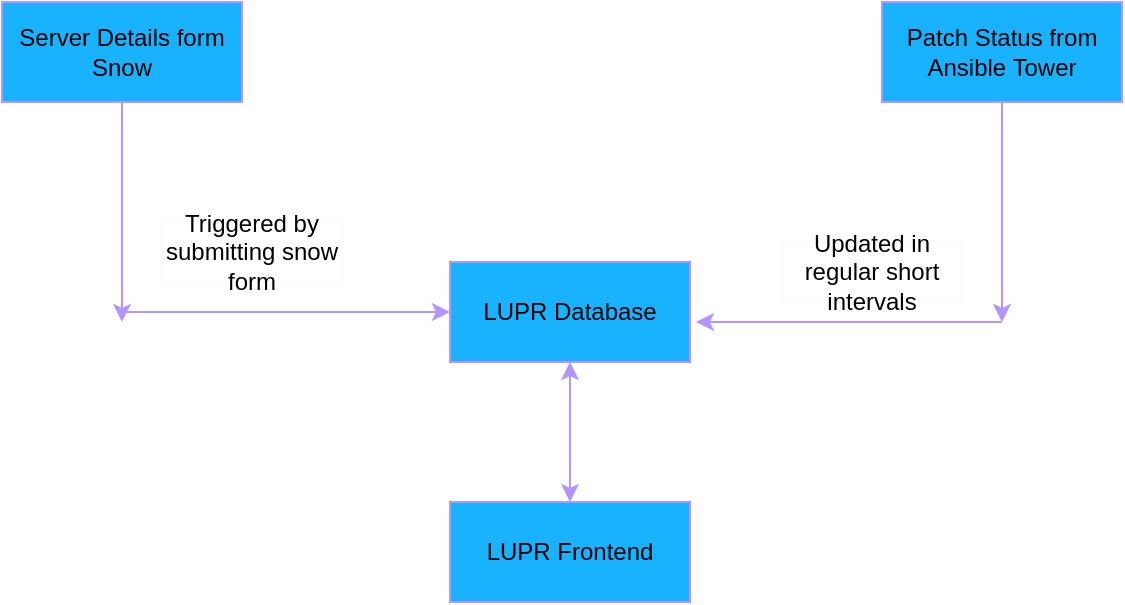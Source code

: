 <mxfile version="14.8.1" type="github">
  <diagram id="C5RBs43oDa-KdzZeNtuy" name="Page-1">
    <mxGraphModel dx="770" dy="870" grid="1" gridSize="10" guides="1" tooltips="1" connect="1" arrows="1" fold="1" page="1" pageScale="1" pageWidth="827" pageHeight="1169" math="0" shadow="0">
      <root>
        <mxCell id="WIyWlLk6GJQsqaUBKTNV-0" />
        <mxCell id="WIyWlLk6GJQsqaUBKTNV-1" parent="WIyWlLk6GJQsqaUBKTNV-0" />
        <mxCell id="Xij6A-OaMhQKtAUuacJF-8" style="edgeStyle=orthogonalEdgeStyle;rounded=0;orthogonalLoop=1;jettySize=auto;html=1;strokeColor=#B494FF;fillColor=#8B33FF;" edge="1" parent="WIyWlLk6GJQsqaUBKTNV-1" source="Xij6A-OaMhQKtAUuacJF-0">
          <mxGeometry relative="1" as="geometry">
            <mxPoint x="130" y="710" as="targetPoint" />
          </mxGeometry>
        </mxCell>
        <mxCell id="Xij6A-OaMhQKtAUuacJF-0" value="Server Details form Snow" style="rounded=0;whiteSpace=wrap;html=1;strokeColor=#B494FF;fillColor=#19B2FF;" vertex="1" parent="WIyWlLk6GJQsqaUBKTNV-1">
          <mxGeometry x="70" y="550" width="120" height="50" as="geometry" />
        </mxCell>
        <mxCell id="Xij6A-OaMhQKtAUuacJF-3" value="LUPR Database" style="rounded=0;whiteSpace=wrap;html=1;strokeColor=#B494FF;fillColor=#19B2FF;" vertex="1" parent="WIyWlLk6GJQsqaUBKTNV-1">
          <mxGeometry x="294" y="680" width="120" height="50" as="geometry" />
        </mxCell>
        <mxCell id="Xij6A-OaMhQKtAUuacJF-11" style="edgeStyle=orthogonalEdgeStyle;rounded=0;orthogonalLoop=1;jettySize=auto;html=1;strokeColor=#B494FF;fillColor=#19B2FF;" edge="1" parent="WIyWlLk6GJQsqaUBKTNV-1" source="Xij6A-OaMhQKtAUuacJF-4">
          <mxGeometry relative="1" as="geometry">
            <mxPoint x="570" y="710" as="targetPoint" />
          </mxGeometry>
        </mxCell>
        <mxCell id="Xij6A-OaMhQKtAUuacJF-4" value="Patch Status from Ansible Tower" style="rounded=0;whiteSpace=wrap;html=1;strokeColor=#B494FF;fillColor=#19B2FF;" vertex="1" parent="WIyWlLk6GJQsqaUBKTNV-1">
          <mxGeometry x="510" y="550" width="120" height="50" as="geometry" />
        </mxCell>
        <mxCell id="Xij6A-OaMhQKtAUuacJF-5" value="LUPR Frontend" style="rounded=0;whiteSpace=wrap;html=1;strokeColor=#B494FF;fillColor=#19B2FF;" vertex="1" parent="WIyWlLk6GJQsqaUBKTNV-1">
          <mxGeometry x="294" y="800" width="120" height="50" as="geometry" />
        </mxCell>
        <mxCell id="Xij6A-OaMhQKtAUuacJF-6" value="" style="endArrow=classic;startArrow=classic;html=1;entryX=0.5;entryY=1;entryDx=0;entryDy=0;exitX=0.5;exitY=0;exitDx=0;exitDy=0;strokeColor=#B494FF;fillColor=#19B2FF;" edge="1" parent="WIyWlLk6GJQsqaUBKTNV-1" source="Xij6A-OaMhQKtAUuacJF-5" target="Xij6A-OaMhQKtAUuacJF-3">
          <mxGeometry width="50" height="50" relative="1" as="geometry">
            <mxPoint x="350" y="800" as="sourcePoint" />
            <mxPoint x="400" y="750" as="targetPoint" />
          </mxGeometry>
        </mxCell>
        <mxCell id="Xij6A-OaMhQKtAUuacJF-10" value="" style="endArrow=classic;html=1;entryX=0;entryY=0.5;entryDx=0;entryDy=0;strokeColor=#B494FF;fillColor=#19B2FF;" edge="1" parent="WIyWlLk6GJQsqaUBKTNV-1" target="Xij6A-OaMhQKtAUuacJF-3">
          <mxGeometry width="50" height="50" relative="1" as="geometry">
            <mxPoint x="130" y="705" as="sourcePoint" />
            <mxPoint x="180" y="650" as="targetPoint" />
          </mxGeometry>
        </mxCell>
        <mxCell id="Xij6A-OaMhQKtAUuacJF-16" value="" style="endArrow=classic;html=1;strokeColor=#B494FF;fillColor=#19B2FF;" edge="1" parent="WIyWlLk6GJQsqaUBKTNV-1">
          <mxGeometry width="50" height="50" relative="1" as="geometry">
            <mxPoint x="570" y="710" as="sourcePoint" />
            <mxPoint x="417" y="710" as="targetPoint" />
          </mxGeometry>
        </mxCell>
        <mxCell id="Xij6A-OaMhQKtAUuacJF-17" value="Triggered by submitting snow form" style="text;html=1;strokeColor=#FFFCFA;fillColor=none;align=center;verticalAlign=middle;whiteSpace=wrap;rounded=0;" vertex="1" parent="WIyWlLk6GJQsqaUBKTNV-1">
          <mxGeometry x="150" y="660" width="90" height="30" as="geometry" />
        </mxCell>
        <mxCell id="Xij6A-OaMhQKtAUuacJF-19" value="Updated in regular short intervals" style="text;html=1;strokeColor=#FFFCFA;fillColor=none;align=center;verticalAlign=middle;whiteSpace=wrap;rounded=0;" vertex="1" parent="WIyWlLk6GJQsqaUBKTNV-1">
          <mxGeometry x="460" y="670" width="90" height="30" as="geometry" />
        </mxCell>
      </root>
    </mxGraphModel>
  </diagram>
</mxfile>
